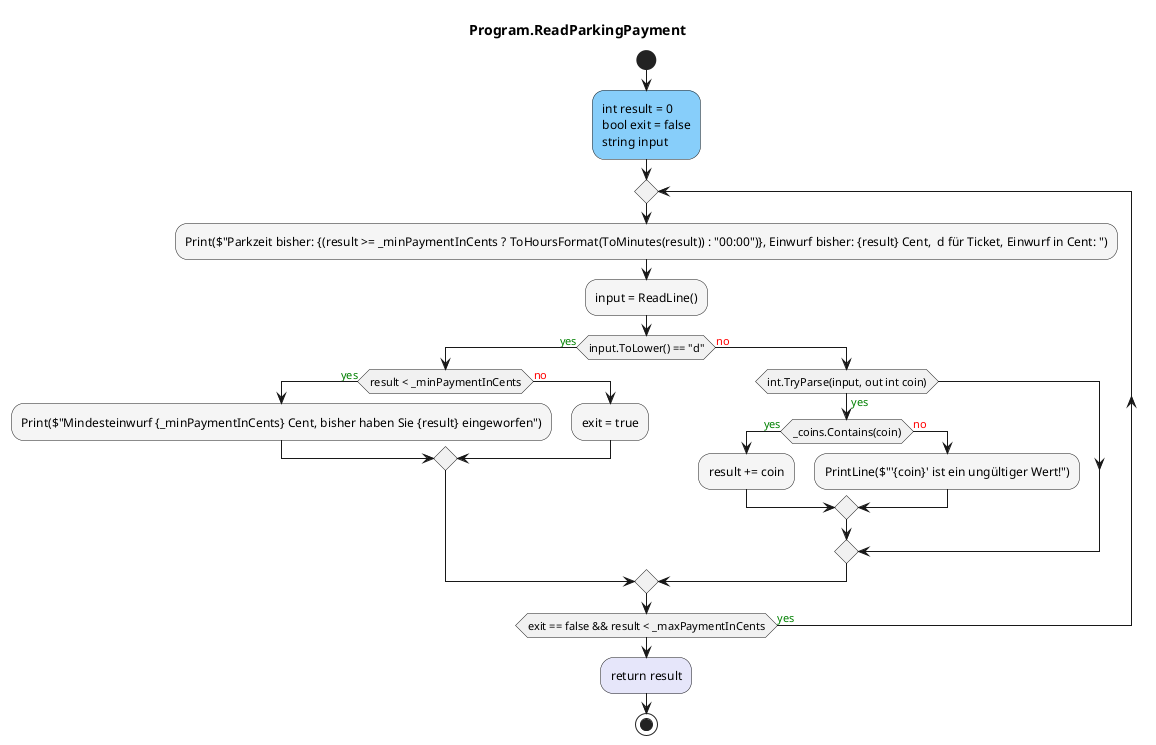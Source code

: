 @startuml Program.ReadParkingPayment
title Program.ReadParkingPayment
start
#LightSkyBlue:int result = 0
bool exit = false
string input;
repeat
    #WhiteSmoke:Print($"Parkzeit bisher: {(result >= _minPaymentInCents ? ToHoursFormat(ToMinutes(result)) : "00:00")}, Einwurf bisher: {result} Cent,  d für Ticket, Einwurf in Cent: ");
    #WhiteSmoke:input = ReadLine();
    if (input.ToLower() == "d") then (<color:green>yes)
        if (result < _minPaymentInCents) then (<color:green>yes)
            #WhiteSmoke:Print($"Mindesteinwurf {_minPaymentInCents} Cent, bisher haben Sie {result} eingeworfen");
          else (<color:red>no)
              #WhiteSmoke:exit = true;
        endif
      else (<color:red>no)
        if (int.TryParse(input, out int coin)) then (<color:green>yes)
            if (_coins.Contains(coin)) then (<color:green>yes)
                #WhiteSmoke:result += coin;
              else (<color:red>no)
                  #WhiteSmoke:PrintLine($"'{coin}' ist ein ungültiger Wert!");
            endif
        endif
    endif
repeat while (exit == false && result < _maxPaymentInCents) is (<color:green>yes)
#Lavender:return result;
stop
@enduml
